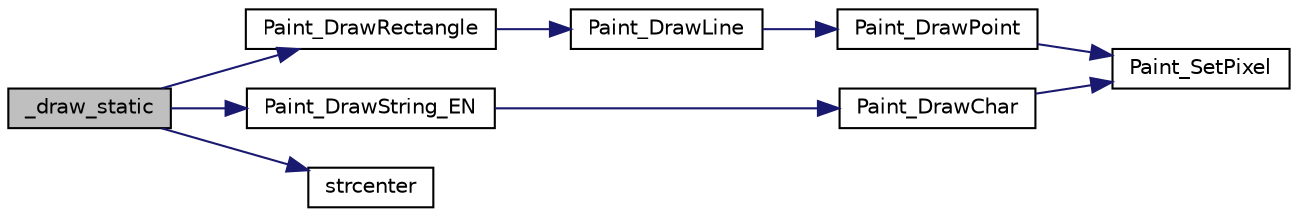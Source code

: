 digraph "_draw_static"
{
 // LATEX_PDF_SIZE
  bgcolor="transparent";
  edge [fontname="Helvetica",fontsize="10",labelfontname="Helvetica",labelfontsize="10"];
  node [fontname="Helvetica",fontsize="10",shape=record];
  rankdir="LR";
  Node1 [label="_draw_static",height=0.2,width=0.4,color="black", fillcolor="grey75", style="filled", fontcolor="black",tooltip=" "];
  Node1 -> Node2 [color="midnightblue",fontsize="10",style="solid",fontname="Helvetica"];
  Node2 [label="Paint_DrawRectangle",height=0.2,width=0.4,color="black",URL="$GUI__Paint_8c.html#a2c2ad0a6d3dccaeeed60fd3ef44c644c",tooltip="function: Draw a rectangle parameter: Xstart ：Rectangular Starting Xpoint point coordinates Ystart ：R..."];
  Node2 -> Node3 [color="midnightblue",fontsize="10",style="solid",fontname="Helvetica"];
  Node3 [label="Paint_DrawLine",height=0.2,width=0.4,color="black",URL="$GUI__Paint_8c.html#a3f3fab298d3efaa84f39253946ce1901",tooltip="function: Draw a line of arbitrary slope parameter: Xstart ：Starting Xpoint point coordinates Ystart ..."];
  Node3 -> Node4 [color="midnightblue",fontsize="10",style="solid",fontname="Helvetica"];
  Node4 [label="Paint_DrawPoint",height=0.2,width=0.4,color="black",URL="$GUI__Paint_8c.html#a3df6d1b5839fa7b4febef83eff837036",tooltip="function: Draw Point(Xpoint, Ypoint) Fill the color parameter: Xpoint : The Xpoint coordinate of the ..."];
  Node4 -> Node5 [color="midnightblue",fontsize="10",style="solid",fontname="Helvetica"];
  Node5 [label="Paint_SetPixel",height=0.2,width=0.4,color="black",URL="$GUI__Paint_8c.html#a48f4f5f8b9b528f98d3ddb1c2e2e108f",tooltip="function: Draw Pixels parameter: Xpoint : At point X Ypoint : At point Y Color : Painted colors"];
  Node1 -> Node6 [color="midnightblue",fontsize="10",style="solid",fontname="Helvetica"];
  Node6 [label="Paint_DrawString_EN",height=0.2,width=0.4,color="black",URL="$GUI__Paint_8c.html#aa9154b1fb7a40d79798eccbc51761925",tooltip="function: Display the string parameter: Xstart ：X coordinate Ystart ：Y coordinate pString ：The first ..."];
  Node6 -> Node7 [color="midnightblue",fontsize="10",style="solid",fontname="Helvetica"];
  Node7 [label="Paint_DrawChar",height=0.2,width=0.4,color="black",URL="$GUI__Paint_8c.html#a445504f3acd814f2c2dab209e8b7e26e",tooltip="function: Show English characters parameter: Xpoint ：X coordinate Ypoint ：Y coordinate Acsii_Char ：To..."];
  Node7 -> Node5 [color="midnightblue",fontsize="10",style="solid",fontname="Helvetica"];
  Node1 -> Node8 [color="midnightblue",fontsize="10",style="solid",fontname="Helvetica"];
  Node8 [label="strcenter",height=0.2,width=0.4,color="black",URL="$wp__common_2src_2util_8c.html#ab632a84026ec8724e293cd18c9500b5f",tooltip="Centers the given string in-place and returns it @str - string to center @str_s - length of the strin..."];
}
